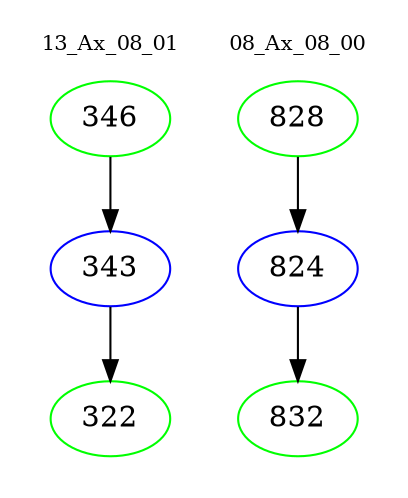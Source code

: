 digraph{
subgraph cluster_0 {
color = white
label = "13_Ax_08_01";
fontsize=10;
T0_346 [label="346", color="green"]
T0_346 -> T0_343 [color="black"]
T0_343 [label="343", color="blue"]
T0_343 -> T0_322 [color="black"]
T0_322 [label="322", color="green"]
}
subgraph cluster_1 {
color = white
label = "08_Ax_08_00";
fontsize=10;
T1_828 [label="828", color="green"]
T1_828 -> T1_824 [color="black"]
T1_824 [label="824", color="blue"]
T1_824 -> T1_832 [color="black"]
T1_832 [label="832", color="green"]
}
}
